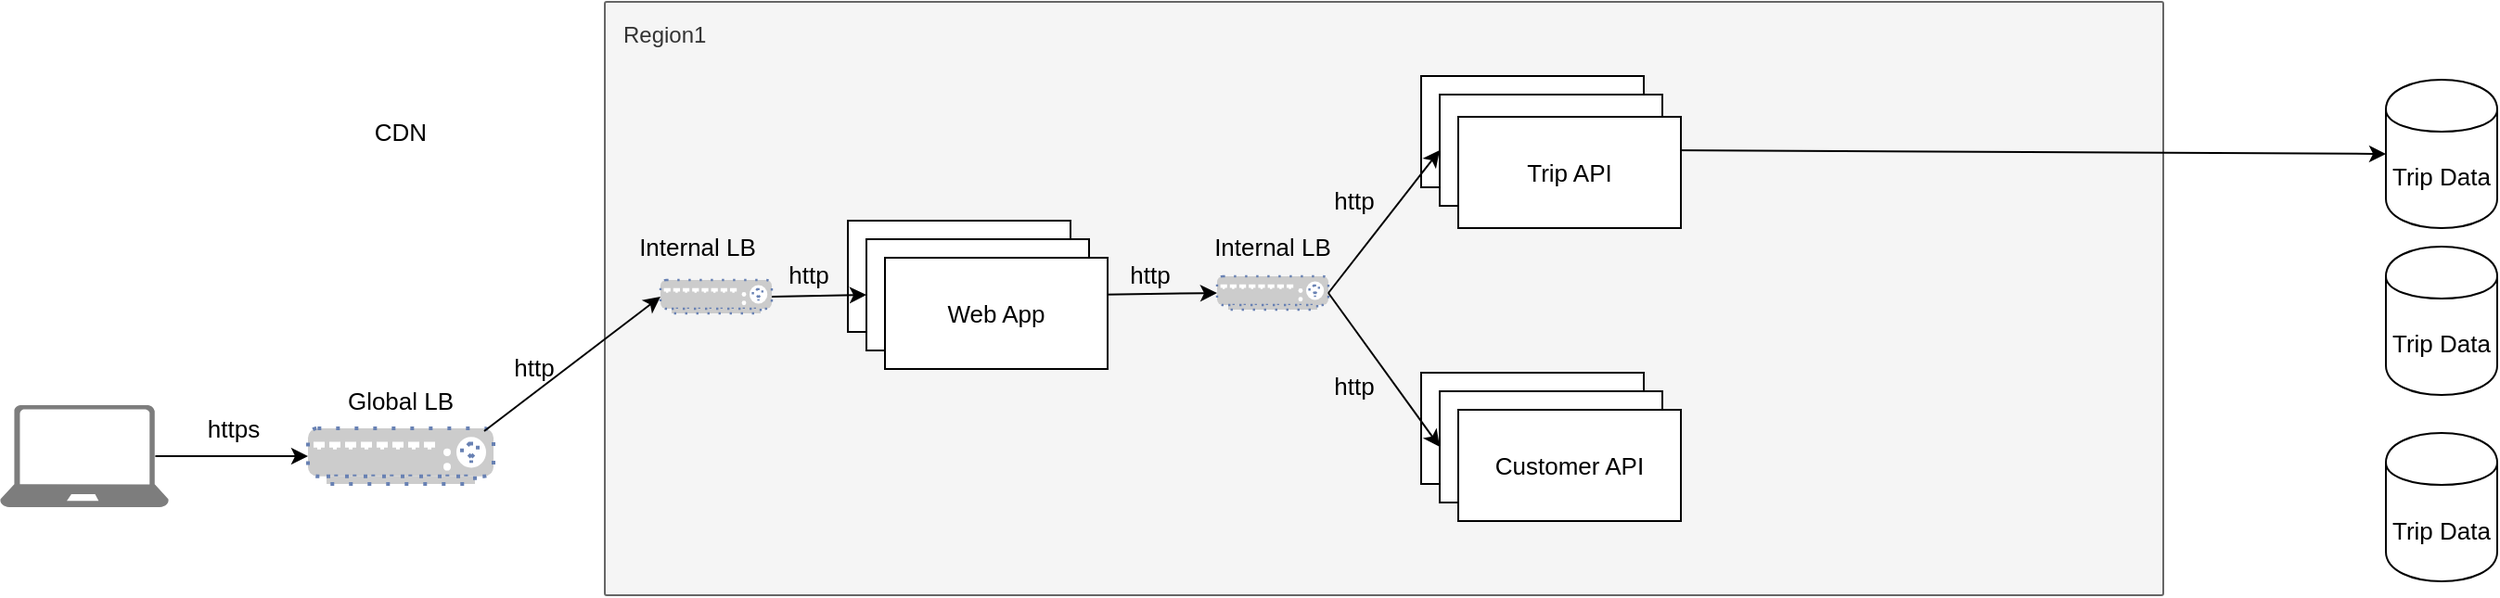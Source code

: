 <mxfile pages="1" version="11.2.4" type="github"><diagram id="srGy0C1KCGIiali04cpO" name="Page-1"><mxGraphModel dx="1180" dy="783" grid="1" gridSize="10" guides="1" tooltips="1" connect="1" arrows="1" fold="1" page="1" pageScale="1" pageWidth="850" pageHeight="1100" math="0" shadow="0"><root><mxCell id="0"/><mxCell id="1" parent="0"/><mxCell id="KR7yI7wQcD8ZDwXVtU_Y-27" style="edgeStyle=none;rounded=0;orthogonalLoop=1;jettySize=auto;html=1;exitX=0.92;exitY=0.5;exitDx=0;exitDy=0;exitPerimeter=0;entryX=0;entryY=0.5;entryDx=0;entryDy=0;entryPerimeter=0;fontSize=13;" edge="1" parent="1" source="KR7yI7wQcD8ZDwXVtU_Y-8" target="KR7yI7wQcD8ZDwXVtU_Y-18"><mxGeometry relative="1" as="geometry"/></mxCell><mxCell id="KR7yI7wQcD8ZDwXVtU_Y-8" value="" style="pointerEvents=1;shadow=0;dashed=0;html=1;strokeColor=none;labelPosition=center;verticalLabelPosition=bottom;verticalAlign=top;align=center;shape=mxgraph.azure.laptop;fillColor=#7D7D7D;" vertex="1" parent="1"><mxGeometry x="34" y="247.5" width="91" height="55" as="geometry"/></mxCell><mxCell id="KR7yI7wQcD8ZDwXVtU_Y-16" value="Region1" style="points=[[0,0,0],[0.25,0,0],[0.5,0,0],[0.75,0,0],[1,0,0],[1,0.25,0],[1,0.5,0],[1,0.75,0],[1,1,0],[0.75,1,0],[0.5,1,0],[0.25,1,0],[0,1,0],[0,0.75,0],[0,0.5,0],[0,0.25,0]];rounded=1;absoluteArcSize=1;arcSize=2;html=1;strokeColor=#666666;shadow=0;dashed=0;fontSize=12;fontColor=#333333;align=left;verticalAlign=top;spacing=10;spacingTop=-4;fillColor=#f5f5f5;dashPattern=1 4;" vertex="1" parent="1"><mxGeometry x="360" y="30" width="840" height="320" as="geometry"/></mxCell><mxCell id="KR7yI7wQcD8ZDwXVtU_Y-18" value="" style="fontColor=#0066CC;verticalAlign=top;verticalLabelPosition=bottom;labelPosition=center;align=center;html=1;outlineConnect=0;fillColor=#CCCCCC;strokeColor=#6881B3;gradientColor=none;gradientDirection=north;strokeWidth=2;shape=mxgraph.networks.load_balancer;dashed=1;dashPattern=1 4;" vertex="1" parent="1"><mxGeometry x="200" y="260" width="100" height="30" as="geometry"/></mxCell><mxCell id="KR7yI7wQcD8ZDwXVtU_Y-22" value="" style="shape=image;html=1;verticalAlign=top;verticalLabelPosition=bottom;labelBackgroundColor=#ffffff;imageAspect=0;aspect=fixed;image=https://cdn2.iconfinder.com/data/icons/whcompare-servers-web-hosting/50/cdn-128.png;dashed=1;dashPattern=1 4;fontSize=13;" vertex="1" parent="1"><mxGeometry x="220" y="110" width="60" height="60" as="geometry"/></mxCell><mxCell id="KR7yI7wQcD8ZDwXVtU_Y-23" value="CDN" style="text;html=1;strokeColor=none;fillColor=none;align=center;verticalAlign=middle;whiteSpace=wrap;rounded=0;dashed=1;dashPattern=1 4;fontSize=13;" vertex="1" parent="1"><mxGeometry x="230" y="90" width="40" height="20" as="geometry"/></mxCell><mxCell id="KR7yI7wQcD8ZDwXVtU_Y-24" value="Global LB" style="text;html=1;strokeColor=none;fillColor=none;align=center;verticalAlign=middle;whiteSpace=wrap;rounded=0;dashed=1;dashPattern=1 4;fontSize=13;" vertex="1" parent="1"><mxGeometry x="210" y="235" width="80" height="20" as="geometry"/></mxCell><mxCell id="KR7yI7wQcD8ZDwXVtU_Y-25" value="Web App" style="rounded=0;whiteSpace=wrap;html=1;fontSize=13;" vertex="1" parent="1"><mxGeometry x="491" y="148" width="120" height="60" as="geometry"/></mxCell><mxCell id="KR7yI7wQcD8ZDwXVtU_Y-30" value="https" style="text;html=1;strokeColor=none;fillColor=none;align=center;verticalAlign=middle;whiteSpace=wrap;rounded=0;dashed=1;dashPattern=1 4;fontSize=13;" vertex="1" parent="1"><mxGeometry x="140" y="250" width="40" height="20" as="geometry"/></mxCell><mxCell id="KR7yI7wQcD8ZDwXVtU_Y-48" style="edgeStyle=none;rounded=0;orthogonalLoop=1;jettySize=auto;html=1;exitX=1;exitY=0.5;exitDx=0;exitDy=0;entryX=0;entryY=0.5;entryDx=0;entryDy=0;entryPerimeter=0;fontSize=13;" edge="1" parent="1" source="KR7yI7wQcD8ZDwXVtU_Y-32" target="KR7yI7wQcD8ZDwXVtU_Y-47"><mxGeometry relative="1" as="geometry"/></mxCell><mxCell id="KR7yI7wQcD8ZDwXVtU_Y-32" value="Web App" style="rounded=0;whiteSpace=wrap;html=1;fontSize=13;" vertex="1" parent="1"><mxGeometry x="501" y="158" width="120" height="60" as="geometry"/></mxCell><mxCell id="KR7yI7wQcD8ZDwXVtU_Y-33" value="Web App" style="rounded=0;whiteSpace=wrap;html=1;fontSize=13;" vertex="1" parent="1"><mxGeometry x="511" y="168" width="120" height="60" as="geometry"/></mxCell><mxCell id="KR7yI7wQcD8ZDwXVtU_Y-34" style="edgeStyle=none;rounded=0;orthogonalLoop=1;jettySize=auto;html=1;exitX=0.95;exitY=0.05;exitDx=0;exitDy=0;exitPerimeter=0;fontSize=13;entryX=0;entryY=0.5;entryDx=0;entryDy=0;entryPerimeter=0;" edge="1" parent="1" source="KR7yI7wQcD8ZDwXVtU_Y-18" target="KR7yI7wQcD8ZDwXVtU_Y-44"><mxGeometry relative="1" as="geometry"><mxPoint x="320" y="190" as="targetPoint"/></mxGeometry></mxCell><mxCell id="KR7yI7wQcD8ZDwXVtU_Y-40" value="http" style="text;html=1;strokeColor=none;fillColor=none;align=center;verticalAlign=middle;whiteSpace=wrap;rounded=0;dashed=1;dashPattern=1 4;fontSize=13;" vertex="1" parent="1"><mxGeometry x="302" y="217" width="40" height="20" as="geometry"/></mxCell><mxCell id="KR7yI7wQcD8ZDwXVtU_Y-46" style="edgeStyle=none;rounded=0;orthogonalLoop=1;jettySize=auto;html=1;exitX=1;exitY=0.5;exitDx=0;exitDy=0;exitPerimeter=0;entryX=0;entryY=0.5;entryDx=0;entryDy=0;fontSize=13;" edge="1" parent="1" source="KR7yI7wQcD8ZDwXVtU_Y-44" target="KR7yI7wQcD8ZDwXVtU_Y-32"><mxGeometry relative="1" as="geometry"/></mxCell><mxCell id="KR7yI7wQcD8ZDwXVtU_Y-44" value="" style="fontColor=#0066CC;verticalAlign=top;verticalLabelPosition=bottom;labelPosition=center;align=center;html=1;outlineConnect=0;fillColor=#CCCCCC;strokeColor=#6881B3;gradientColor=none;gradientDirection=north;strokeWidth=2;shape=mxgraph.networks.load_balancer;dashed=1;dashPattern=1 4;" vertex="1" parent="1"><mxGeometry x="390" y="180" width="60" height="18" as="geometry"/></mxCell><mxCell id="KR7yI7wQcD8ZDwXVtU_Y-47" value="" style="fontColor=#0066CC;verticalAlign=top;verticalLabelPosition=bottom;labelPosition=center;align=center;html=1;outlineConnect=0;fillColor=#CCCCCC;strokeColor=#6881B3;gradientColor=none;gradientDirection=north;strokeWidth=2;shape=mxgraph.networks.load_balancer;dashed=1;dashPattern=1 4;" vertex="1" parent="1"><mxGeometry x="690" y="178" width="60" height="18" as="geometry"/></mxCell><mxCell id="KR7yI7wQcD8ZDwXVtU_Y-49" value="" style="rounded=0;whiteSpace=wrap;html=1;fontSize=13;" vertex="1" parent="1"><mxGeometry x="800" y="70" width="120" height="60" as="geometry"/></mxCell><mxCell id="KR7yI7wQcD8ZDwXVtU_Y-50" value="" style="rounded=0;whiteSpace=wrap;html=1;fontSize=13;" vertex="1" parent="1"><mxGeometry x="810" y="80" width="120" height="60" as="geometry"/></mxCell><mxCell id="KR7yI7wQcD8ZDwXVtU_Y-52" value="http" style="text;html=1;strokeColor=none;fillColor=none;align=center;verticalAlign=middle;whiteSpace=wrap;rounded=0;dashed=1;dashPattern=1 4;fontSize=13;" vertex="1" parent="1"><mxGeometry x="450" y="167" width="40" height="20" as="geometry"/></mxCell><mxCell id="KR7yI7wQcD8ZDwXVtU_Y-53" value="http" style="text;html=1;strokeColor=none;fillColor=none;align=center;verticalAlign=middle;whiteSpace=wrap;rounded=0;dashed=1;dashPattern=1 4;fontSize=13;" vertex="1" parent="1"><mxGeometry x="634" y="167" width="40" height="20" as="geometry"/></mxCell><mxCell id="KR7yI7wQcD8ZDwXVtU_Y-54" value="Internal LB" style="text;html=1;strokeColor=none;fillColor=none;align=center;verticalAlign=middle;whiteSpace=wrap;rounded=0;fontSize=13;" vertex="1" parent="1"><mxGeometry x="370" y="152" width="80" height="20" as="geometry"/></mxCell><mxCell id="KR7yI7wQcD8ZDwXVtU_Y-55" value="Internal LB" style="text;html=1;strokeColor=none;fillColor=none;align=center;verticalAlign=middle;whiteSpace=wrap;rounded=0;fontSize=13;" vertex="1" parent="1"><mxGeometry x="680" y="152" width="80" height="20" as="geometry"/></mxCell><mxCell id="KR7yI7wQcD8ZDwXVtU_Y-57" value="" style="rounded=0;whiteSpace=wrap;html=1;fontSize=13;" vertex="1" parent="1"><mxGeometry x="800" y="230" width="120" height="60" as="geometry"/></mxCell><mxCell id="KR7yI7wQcD8ZDwXVtU_Y-58" value="" style="rounded=0;whiteSpace=wrap;html=1;fontSize=13;" vertex="1" parent="1"><mxGeometry x="810" y="240" width="120" height="60" as="geometry"/></mxCell><mxCell id="KR7yI7wQcD8ZDwXVtU_Y-59" value="Customer API" style="rounded=0;whiteSpace=wrap;html=1;fontSize=13;" vertex="1" parent="1"><mxGeometry x="820" y="250" width="120" height="60" as="geometry"/></mxCell><mxCell id="KR7yI7wQcD8ZDwXVtU_Y-61" value="http" style="text;html=1;strokeColor=none;fillColor=none;align=center;verticalAlign=middle;whiteSpace=wrap;rounded=0;dashed=1;dashPattern=1 4;fontSize=13;" vertex="1" parent="1"><mxGeometry x="744" y="127" width="40" height="20" as="geometry"/></mxCell><mxCell id="KR7yI7wQcD8ZDwXVtU_Y-62" value="http" style="text;html=1;strokeColor=none;fillColor=none;align=center;verticalAlign=middle;whiteSpace=wrap;rounded=0;dashed=1;dashPattern=1 4;fontSize=13;" vertex="1" parent="1"><mxGeometry x="744" y="227" width="40" height="20" as="geometry"/></mxCell><mxCell id="KR7yI7wQcD8ZDwXVtU_Y-56" style="edgeStyle=none;rounded=0;orthogonalLoop=1;jettySize=auto;html=1;exitX=1;exitY=0.5;exitDx=0;exitDy=0;exitPerimeter=0;entryX=0;entryY=0.5;entryDx=0;entryDy=0;fontSize=13;" edge="1" parent="1" source="KR7yI7wQcD8ZDwXVtU_Y-47" target="KR7yI7wQcD8ZDwXVtU_Y-50"><mxGeometry relative="1" as="geometry"/></mxCell><mxCell id="KR7yI7wQcD8ZDwXVtU_Y-60" style="edgeStyle=none;rounded=0;orthogonalLoop=1;jettySize=auto;html=1;exitX=1;exitY=0.5;exitDx=0;exitDy=0;exitPerimeter=0;entryX=0;entryY=0.5;entryDx=0;entryDy=0;fontSize=13;" edge="1" parent="1" source="KR7yI7wQcD8ZDwXVtU_Y-47" target="KR7yI7wQcD8ZDwXVtU_Y-58"><mxGeometry relative="1" as="geometry"/></mxCell><mxCell id="KR7yI7wQcD8ZDwXVtU_Y-63" value="Trip Data" style="shape=cylinder;whiteSpace=wrap;html=1;boundedLbl=1;backgroundOutline=1;fontSize=13;" vertex="1" parent="1"><mxGeometry x="1320" y="72" width="60" height="80" as="geometry"/></mxCell><mxCell id="KR7yI7wQcD8ZDwXVtU_Y-64" value="Trip Data" style="shape=cylinder;whiteSpace=wrap;html=1;boundedLbl=1;backgroundOutline=1;fontSize=13;" vertex="1" parent="1"><mxGeometry x="1320" y="162" width="60" height="80" as="geometry"/></mxCell><mxCell id="KR7yI7wQcD8ZDwXVtU_Y-65" value="Trip Data" style="shape=cylinder;whiteSpace=wrap;html=1;boundedLbl=1;backgroundOutline=1;fontSize=13;" vertex="1" parent="1"><mxGeometry x="1320" y="262.5" width="60" height="80" as="geometry"/></mxCell><mxCell id="KR7yI7wQcD8ZDwXVtU_Y-66" style="edgeStyle=none;rounded=0;orthogonalLoop=1;jettySize=auto;html=1;exitX=1;exitY=0.5;exitDx=0;exitDy=0;entryX=0;entryY=0.5;entryDx=0;entryDy=0;fontSize=13;" edge="1" parent="1" source="KR7yI7wQcD8ZDwXVtU_Y-50" target="KR7yI7wQcD8ZDwXVtU_Y-63"><mxGeometry relative="1" as="geometry"/></mxCell><mxCell id="KR7yI7wQcD8ZDwXVtU_Y-51" value="Trip API" style="rounded=0;whiteSpace=wrap;html=1;fontSize=13;" vertex="1" parent="1"><mxGeometry x="820" y="92" width="120" height="60" as="geometry"/></mxCell></root></mxGraphModel></diagram></mxfile>